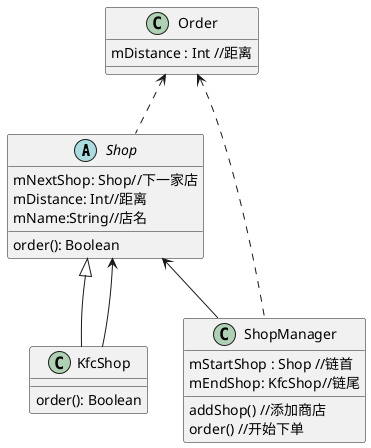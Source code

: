 @startuml

abstract class Shop{
     mNextShop: Shop//下一家店
     mDistance: Int//距离
     mName:String//店名
     order(): Boolean
}
class KfcShop{
   order(): Boolean
}
class Order {
    mDistance : Int //距离
}
class ShopManager {
    mStartShop : Shop //链首
    mEndShop: KfcShop//链尾
    addShop() //添加商店
    order() //开始下单
}
Shop <|-- KfcShop
Shop <-- KfcShop
Order <.. ShopManager
Shop <-- ShopManager
Order <.. Shop
@enduml